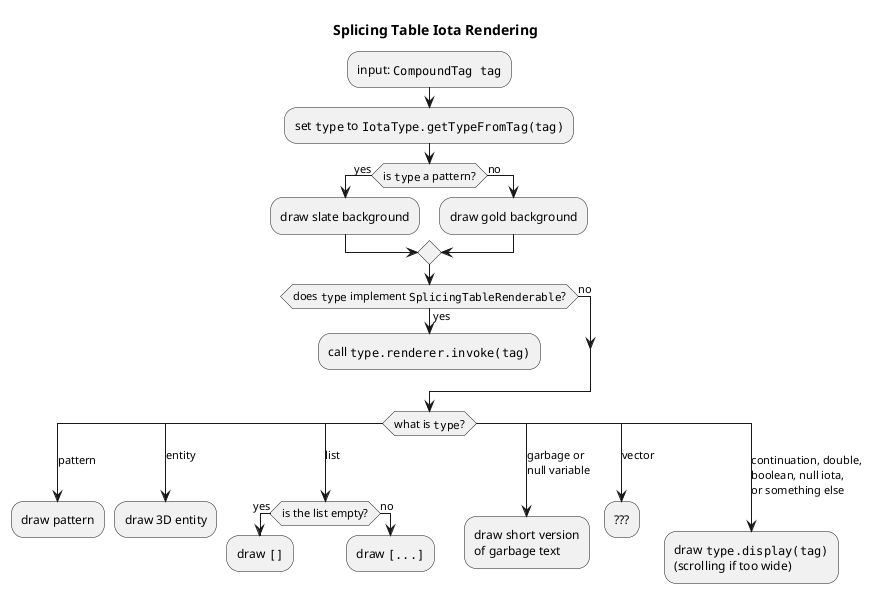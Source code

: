 @startuml

title Splicing Table Iota Rendering

:input: ""CompoundTag tag"";

:set ""type"" to ""IotaType.getTypeFromTag(tag)"";

if (is ""type"" a pattern?) then (yes)
    :draw slate background;
else (no)
    :draw gold background;
endif

if (does ""type"" implement ""SplicingTableRenderable""?) then (yes)
    :call ""type.renderer.invoke(tag)"";
    kill
else (no)
endif

switch (what is ""type""?)
    case (pattern)
        :draw pattern;
        kill
    case (entity)
        :draw 3D entity;
        kill
    case (list)
        if (is the list empty?) then (yes)
            :draw ""[]"";
            kill
        else (no)
            :draw ""[...]"";
            kill
        endif
    case (garbage or\nnull variable)
        :draw short version
        of garbage text;
        kill
    case (vector)
        :???;
        kill
    case (continuation, double,\nboolean, null iota,\nor something else)
        :draw ""type.display(tag)""
        (scrolling if too wide);
        kill
endswitch

@enduml
